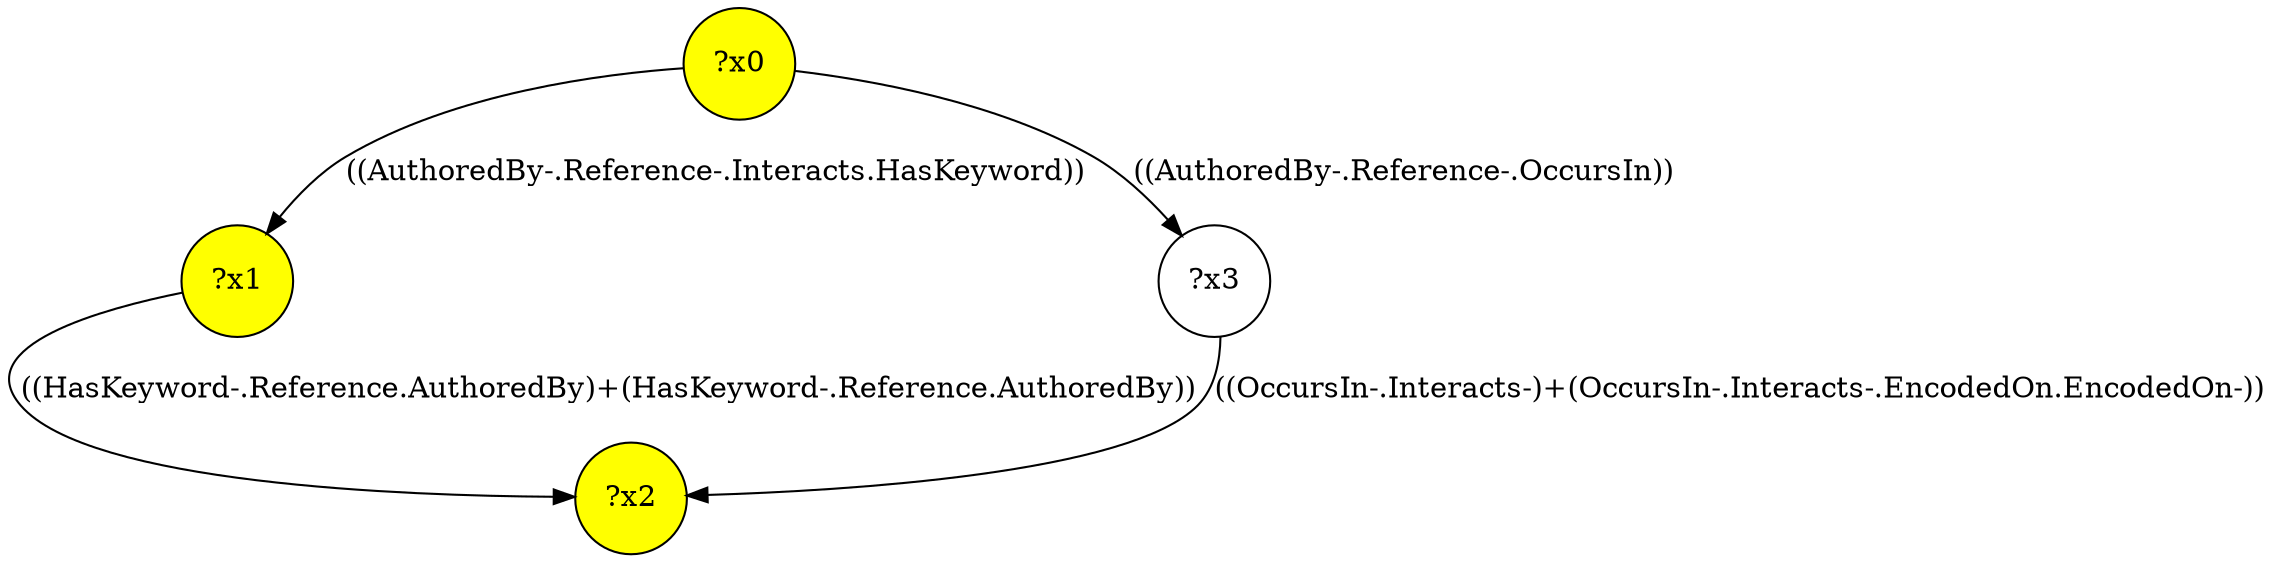 digraph g {
	x2 [fillcolor="yellow", style="filled," shape=circle, label="?x2"];
	x0 [fillcolor="yellow", style="filled," shape=circle, label="?x0"];
	x1 [fillcolor="yellow", style="filled," shape=circle, label="?x1"];
	x0 -> x1 [label="((AuthoredBy-.Reference-.Interacts.HasKeyword))"];
	x1 -> x2 [label="((HasKeyword-.Reference.AuthoredBy)+(HasKeyword-.Reference.AuthoredBy))"];
	x3 [shape=circle, label="?x3"];
	x0 -> x3 [label="((AuthoredBy-.Reference-.OccursIn))"];
	x3 -> x2 [label="((OccursIn-.Interacts-)+(OccursIn-.Interacts-.EncodedOn.EncodedOn-))"];
}
